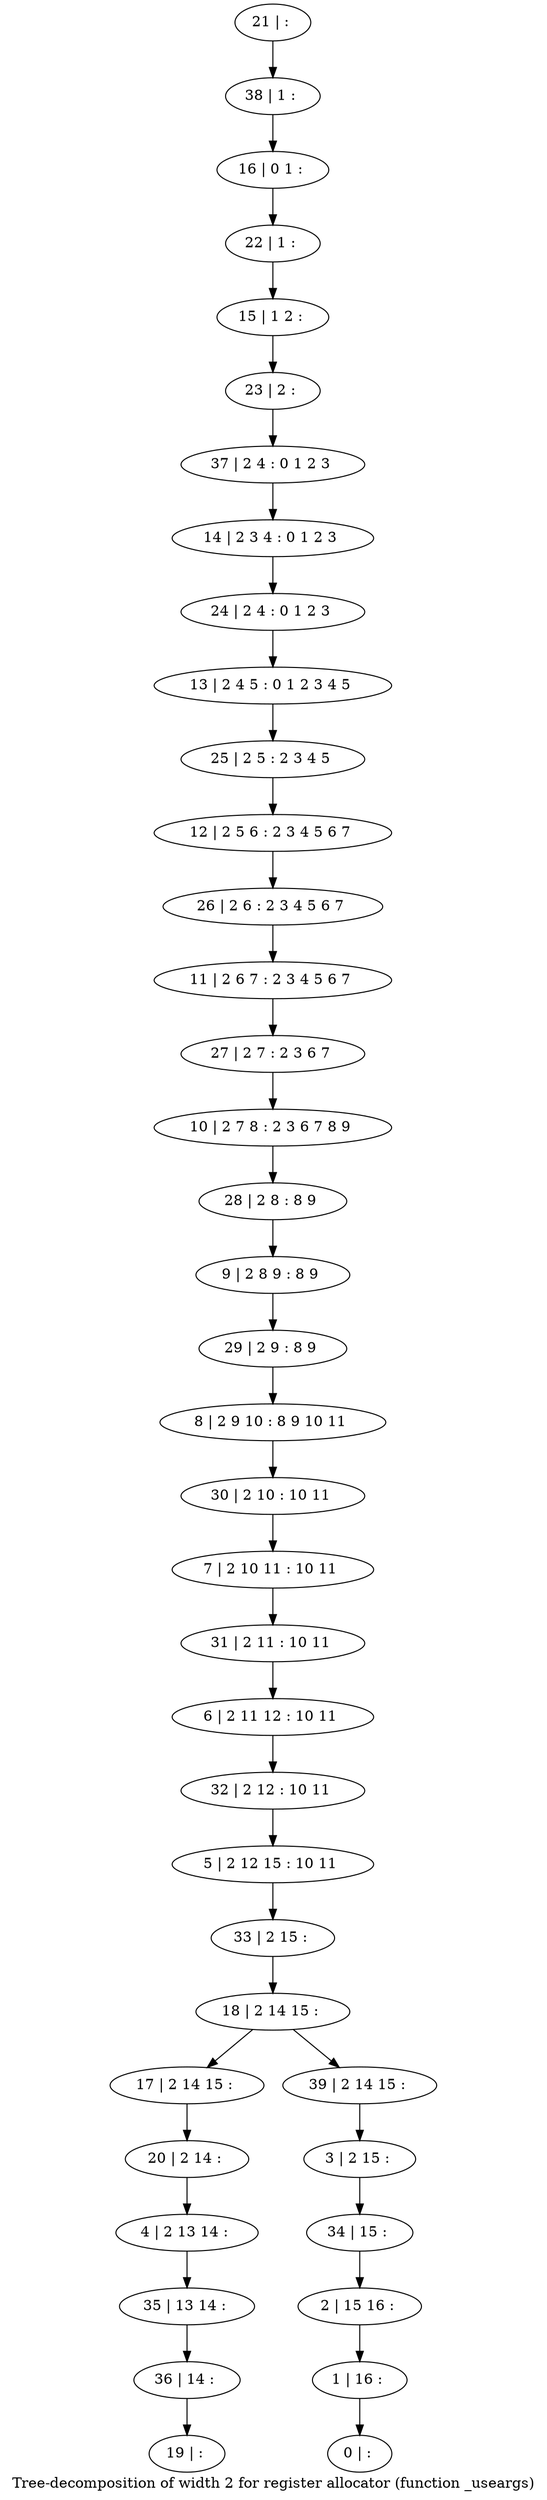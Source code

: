 digraph G {
graph [label="Tree-decomposition of width 2 for register allocator (function _useargs)"]
0[label="0 | : "];
1[label="1 | 16 : "];
2[label="2 | 15 16 : "];
3[label="3 | 2 15 : "];
4[label="4 | 2 13 14 : "];
5[label="5 | 2 12 15 : 10 11 "];
6[label="6 | 2 11 12 : 10 11 "];
7[label="7 | 2 10 11 : 10 11 "];
8[label="8 | 2 9 10 : 8 9 10 11 "];
9[label="9 | 2 8 9 : 8 9 "];
10[label="10 | 2 7 8 : 2 3 6 7 8 9 "];
11[label="11 | 2 6 7 : 2 3 4 5 6 7 "];
12[label="12 | 2 5 6 : 2 3 4 5 6 7 "];
13[label="13 | 2 4 5 : 0 1 2 3 4 5 "];
14[label="14 | 2 3 4 : 0 1 2 3 "];
15[label="15 | 1 2 : "];
16[label="16 | 0 1 : "];
17[label="17 | 2 14 15 : "];
18[label="18 | 2 14 15 : "];
19[label="19 | : "];
20[label="20 | 2 14 : "];
21[label="21 | : "];
22[label="22 | 1 : "];
23[label="23 | 2 : "];
24[label="24 | 2 4 : 0 1 2 3 "];
25[label="25 | 2 5 : 2 3 4 5 "];
26[label="26 | 2 6 : 2 3 4 5 6 7 "];
27[label="27 | 2 7 : 2 3 6 7 "];
28[label="28 | 2 8 : 8 9 "];
29[label="29 | 2 9 : 8 9 "];
30[label="30 | 2 10 : 10 11 "];
31[label="31 | 2 11 : 10 11 "];
32[label="32 | 2 12 : 10 11 "];
33[label="33 | 2 15 : "];
34[label="34 | 15 : "];
35[label="35 | 13 14 : "];
36[label="36 | 14 : "];
37[label="37 | 2 4 : 0 1 2 3 "];
38[label="38 | 1 : "];
39[label="39 | 2 14 15 : "];
20->4 ;
17->20 ;
4->35 ;
36->19 ;
35->36 ;
21->38 ;
38->16 ;
16->22 ;
22->15 ;
15->23 ;
23->37 ;
37->14 ;
14->24 ;
24->13 ;
13->25 ;
25->12 ;
12->26 ;
26->11 ;
11->27 ;
27->10 ;
10->28 ;
28->9 ;
9->29 ;
29->8 ;
8->30 ;
30->7 ;
7->31 ;
31->6 ;
6->32 ;
32->5 ;
5->33 ;
33->18 ;
3->34 ;
34->2 ;
2->1 ;
1->0 ;
39->3 ;
18->17 ;
18->39 ;
}

